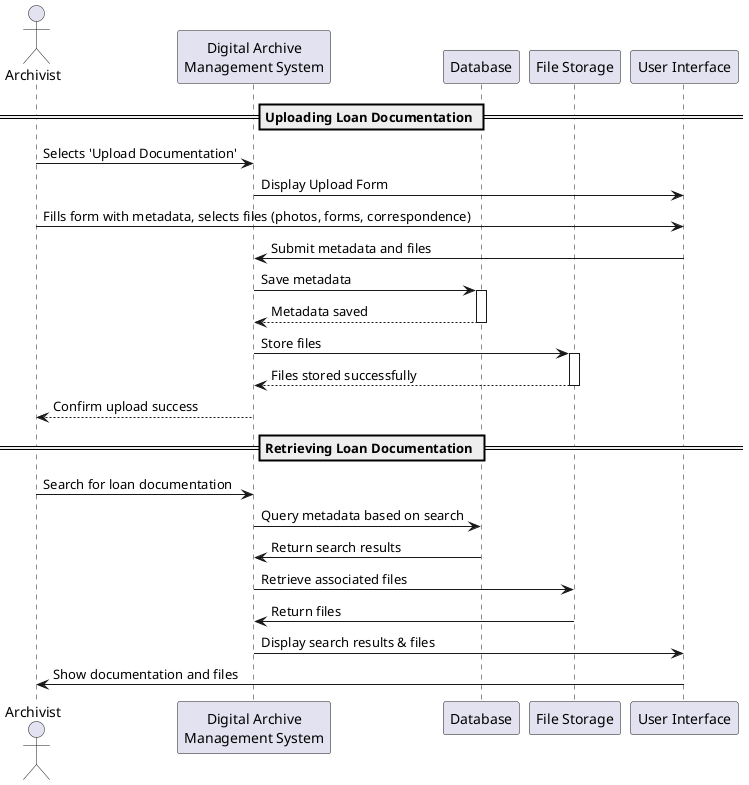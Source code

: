 @startuml
actor Archivist as archivist
participant "Digital Archive\nManagement System" as DAMS
participant "Database" as DB
participant "File Storage" as FS
participant "User Interface" as UI

== Uploading Loan Documentation ==
archivist -> DAMS: Selects 'Upload Documentation'
DAMS -> UI: Display Upload Form
archivist -> UI: Fills form with metadata, selects files (photos, forms, correspondence)
UI -> DAMS: Submit metadata and files
DAMS -> DB: Save metadata
activate DB
DB --> DAMS: Metadata saved
deactivate DB
DAMS -> FS: Store files
activate FS
FS --> DAMS: Files stored successfully
deactivate FS
DAMS --> archivist: Confirm upload success

== Retrieving Loan Documentation ==
archivist -> DAMS: Search for loan documentation
DAMS -> DB: Query metadata based on search
DB -> DAMS: Return search results
DAMS -> FS: Retrieve associated files
FS -> DAMS: Return files
DAMS -> UI: Display search results & files
UI -> archivist: Show documentation and files
@enduml